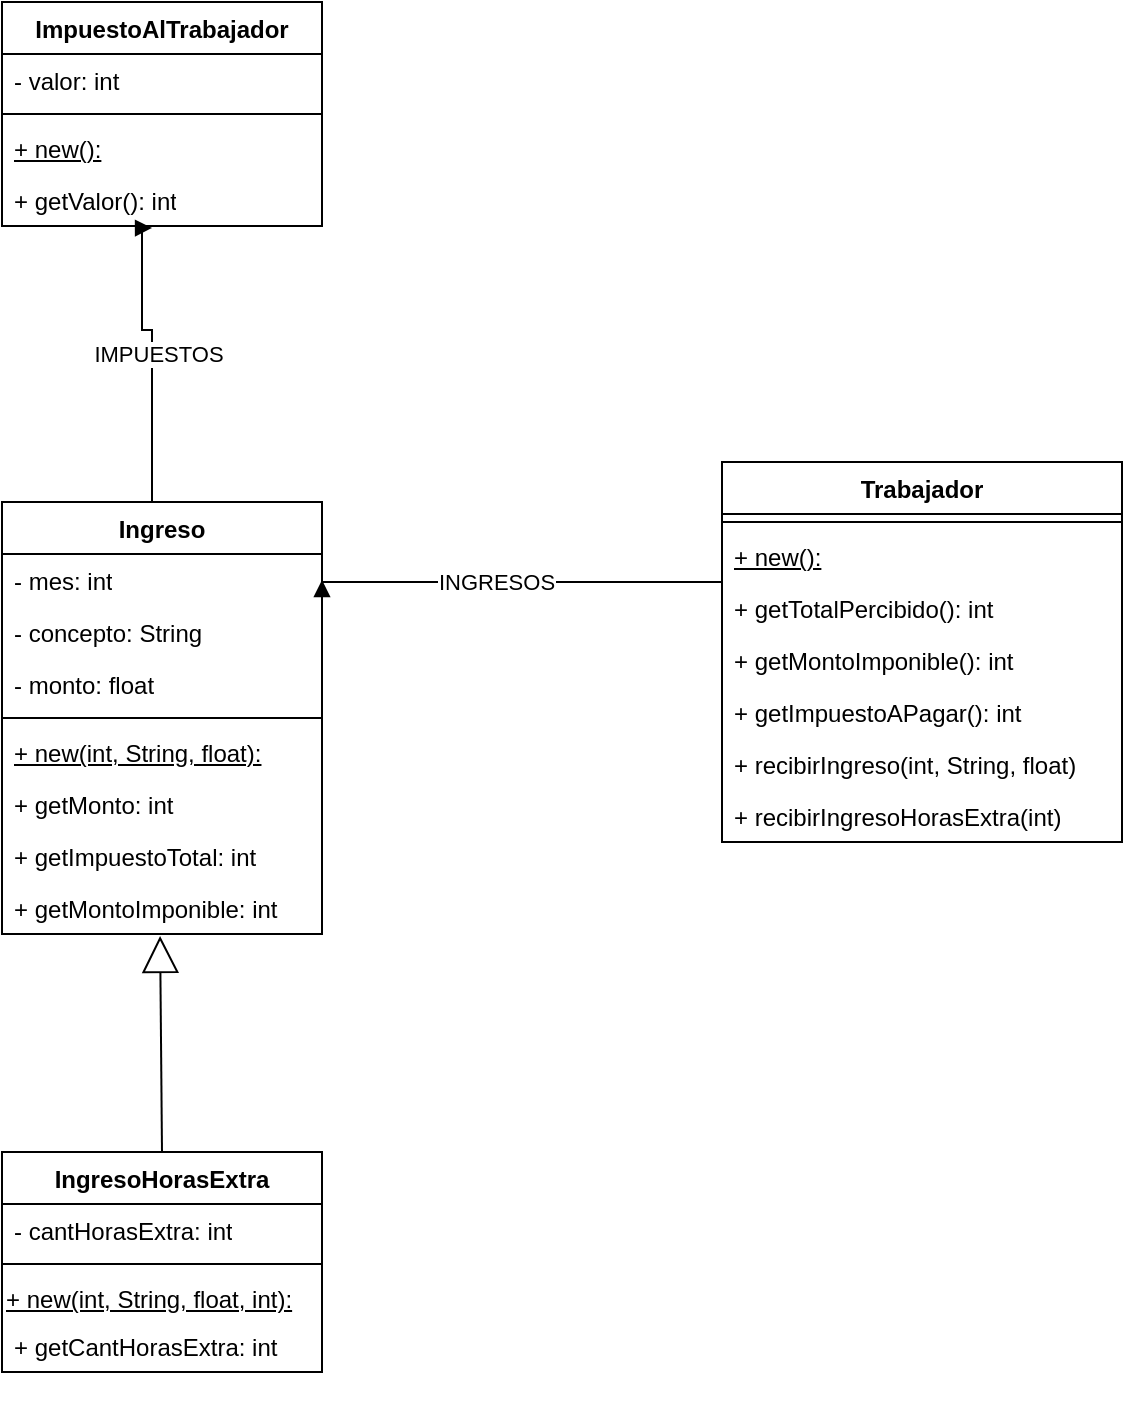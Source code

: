 <mxfile version="24.7.13">
  <diagram id="C5RBs43oDa-KdzZeNtuy" name="Page-1">
    <mxGraphModel dx="603" dy="745" grid="1" gridSize="10" guides="1" tooltips="1" connect="1" arrows="1" fold="1" page="1" pageScale="1" pageWidth="827" pageHeight="1169" math="0" shadow="0">
      <root>
        <mxCell id="WIyWlLk6GJQsqaUBKTNV-0" />
        <mxCell id="WIyWlLk6GJQsqaUBKTNV-1" parent="WIyWlLk6GJQsqaUBKTNV-0" />
        <mxCell id="Ip0QueXmWkfF7E98U0by-8" value="Trabajador" style="swimlane;fontStyle=1;align=center;verticalAlign=top;childLayout=stackLayout;horizontal=1;startSize=26;horizontalStack=0;resizeParent=1;resizeParentMax=0;resizeLast=0;collapsible=1;marginBottom=0;whiteSpace=wrap;html=1;" vertex="1" parent="WIyWlLk6GJQsqaUBKTNV-1">
          <mxGeometry x="560" y="240" width="200" height="190" as="geometry" />
        </mxCell>
        <mxCell id="Ip0QueXmWkfF7E98U0by-10" value="" style="line;strokeWidth=1;fillColor=none;align=left;verticalAlign=middle;spacingTop=-1;spacingLeft=3;spacingRight=3;rotatable=0;labelPosition=right;points=[];portConstraint=eastwest;strokeColor=inherit;" vertex="1" parent="Ip0QueXmWkfF7E98U0by-8">
          <mxGeometry y="26" width="200" height="8" as="geometry" />
        </mxCell>
        <mxCell id="Ip0QueXmWkfF7E98U0by-37" value="+ new():&lt;div&gt;&lt;br&gt;&lt;/div&gt;" style="text;strokeColor=none;fillColor=none;align=left;verticalAlign=top;spacingLeft=4;spacingRight=4;overflow=hidden;rotatable=0;points=[[0,0.5],[1,0.5]];portConstraint=eastwest;whiteSpace=wrap;html=1;fontStyle=4" vertex="1" parent="Ip0QueXmWkfF7E98U0by-8">
          <mxGeometry y="34" width="200" height="26" as="geometry" />
        </mxCell>
        <mxCell id="Ip0QueXmWkfF7E98U0by-11" value="+ getTotalPercibido(): int" style="text;strokeColor=none;fillColor=none;align=left;verticalAlign=top;spacingLeft=4;spacingRight=4;overflow=hidden;rotatable=0;points=[[0,0.5],[1,0.5]];portConstraint=eastwest;whiteSpace=wrap;html=1;" vertex="1" parent="Ip0QueXmWkfF7E98U0by-8">
          <mxGeometry y="60" width="200" height="26" as="geometry" />
        </mxCell>
        <mxCell id="Ip0QueXmWkfF7E98U0by-33" value="+ getMontoImponible(): int" style="text;strokeColor=none;fillColor=none;align=left;verticalAlign=top;spacingLeft=4;spacingRight=4;overflow=hidden;rotatable=0;points=[[0,0.5],[1,0.5]];portConstraint=eastwest;whiteSpace=wrap;html=1;" vertex="1" parent="Ip0QueXmWkfF7E98U0by-8">
          <mxGeometry y="86" width="200" height="26" as="geometry" />
        </mxCell>
        <mxCell id="Ip0QueXmWkfF7E98U0by-34" value="+ getImpuestoAPagar(): int" style="text;strokeColor=none;fillColor=none;align=left;verticalAlign=top;spacingLeft=4;spacingRight=4;overflow=hidden;rotatable=0;points=[[0,0.5],[1,0.5]];portConstraint=eastwest;whiteSpace=wrap;html=1;" vertex="1" parent="Ip0QueXmWkfF7E98U0by-8">
          <mxGeometry y="112" width="200" height="26" as="geometry" />
        </mxCell>
        <mxCell id="Ip0QueXmWkfF7E98U0by-38" value="+ recibirIngreso(int, String, float)" style="text;strokeColor=none;fillColor=none;align=left;verticalAlign=top;spacingLeft=4;spacingRight=4;overflow=hidden;rotatable=0;points=[[0,0.5],[1,0.5]];portConstraint=eastwest;whiteSpace=wrap;html=1;" vertex="1" parent="Ip0QueXmWkfF7E98U0by-8">
          <mxGeometry y="138" width="200" height="26" as="geometry" />
        </mxCell>
        <mxCell id="Ip0QueXmWkfF7E98U0by-53" value="+ recibirIngresoHorasExtra(int)" style="text;strokeColor=none;fillColor=none;align=left;verticalAlign=top;spacingLeft=4;spacingRight=4;overflow=hidden;rotatable=0;points=[[0,0.5],[1,0.5]];portConstraint=eastwest;whiteSpace=wrap;html=1;" vertex="1" parent="Ip0QueXmWkfF7E98U0by-8">
          <mxGeometry y="164" width="200" height="26" as="geometry" />
        </mxCell>
        <mxCell id="Ip0QueXmWkfF7E98U0by-12" value="Ingreso" style="swimlane;fontStyle=1;align=center;verticalAlign=top;childLayout=stackLayout;horizontal=1;startSize=26;horizontalStack=0;resizeParent=1;resizeParentMax=0;resizeLast=0;collapsible=1;marginBottom=0;whiteSpace=wrap;html=1;" vertex="1" parent="WIyWlLk6GJQsqaUBKTNV-1">
          <mxGeometry x="200" y="260" width="160" height="216" as="geometry" />
        </mxCell>
        <mxCell id="Ip0QueXmWkfF7E98U0by-13" value="- mes: int&lt;div&gt;&lt;br/&gt;&lt;/div&gt;" style="text;strokeColor=none;fillColor=none;align=left;verticalAlign=top;spacingLeft=4;spacingRight=4;overflow=hidden;rotatable=0;points=[[0,0.5],[1,0.5]];portConstraint=eastwest;whiteSpace=wrap;html=1;" vertex="1" parent="Ip0QueXmWkfF7E98U0by-12">
          <mxGeometry y="26" width="160" height="26" as="geometry" />
        </mxCell>
        <mxCell id="Ip0QueXmWkfF7E98U0by-18" value="- concepto: String&lt;div&gt;&lt;br&gt;&lt;/div&gt;" style="text;strokeColor=none;fillColor=none;align=left;verticalAlign=top;spacingLeft=4;spacingRight=4;overflow=hidden;rotatable=0;points=[[0,0.5],[1,0.5]];portConstraint=eastwest;whiteSpace=wrap;html=1;" vertex="1" parent="Ip0QueXmWkfF7E98U0by-12">
          <mxGeometry y="52" width="160" height="26" as="geometry" />
        </mxCell>
        <mxCell id="Ip0QueXmWkfF7E98U0by-19" value="- monto: float&lt;div&gt;&lt;br&gt;&lt;/div&gt;" style="text;strokeColor=none;fillColor=none;align=left;verticalAlign=top;spacingLeft=4;spacingRight=4;overflow=hidden;rotatable=0;points=[[0,0.5],[1,0.5]];portConstraint=eastwest;whiteSpace=wrap;html=1;" vertex="1" parent="Ip0QueXmWkfF7E98U0by-12">
          <mxGeometry y="78" width="160" height="26" as="geometry" />
        </mxCell>
        <mxCell id="Ip0QueXmWkfF7E98U0by-14" value="" style="line;strokeWidth=1;fillColor=none;align=left;verticalAlign=middle;spacingTop=-1;spacingLeft=3;spacingRight=3;rotatable=0;labelPosition=right;points=[];portConstraint=eastwest;strokeColor=inherit;" vertex="1" parent="Ip0QueXmWkfF7E98U0by-12">
          <mxGeometry y="104" width="160" height="8" as="geometry" />
        </mxCell>
        <mxCell id="Ip0QueXmWkfF7E98U0by-29" value="+ new(int, String, float):&lt;div&gt;&lt;br&gt;&lt;/div&gt;" style="text;strokeColor=none;fillColor=none;align=left;verticalAlign=top;spacingLeft=4;spacingRight=4;overflow=hidden;rotatable=0;points=[[0,0.5],[1,0.5]];portConstraint=eastwest;whiteSpace=wrap;html=1;fontStyle=4" vertex="1" parent="Ip0QueXmWkfF7E98U0by-12">
          <mxGeometry y="112" width="160" height="26" as="geometry" />
        </mxCell>
        <mxCell id="Ip0QueXmWkfF7E98U0by-50" value="+ getMonto: int&lt;div&gt;&lt;br&gt;&lt;/div&gt;" style="text;strokeColor=none;fillColor=none;align=left;verticalAlign=top;spacingLeft=4;spacingRight=4;overflow=hidden;rotatable=0;points=[[0,0.5],[1,0.5]];portConstraint=eastwest;whiteSpace=wrap;html=1;" vertex="1" parent="Ip0QueXmWkfF7E98U0by-12">
          <mxGeometry y="138" width="160" height="26" as="geometry" />
        </mxCell>
        <mxCell id="Ip0QueXmWkfF7E98U0by-52" value="+ getImpuestoTotal: int&lt;div&gt;&lt;br&gt;&lt;/div&gt;" style="text;strokeColor=none;fillColor=none;align=left;verticalAlign=top;spacingLeft=4;spacingRight=4;overflow=hidden;rotatable=0;points=[[0,0.5],[1,0.5]];portConstraint=eastwest;whiteSpace=wrap;html=1;" vertex="1" parent="Ip0QueXmWkfF7E98U0by-12">
          <mxGeometry y="164" width="160" height="26" as="geometry" />
        </mxCell>
        <mxCell id="Ip0QueXmWkfF7E98U0by-51" value="+ getMontoImponible: int&lt;div&gt;&lt;br&gt;&lt;/div&gt;" style="text;strokeColor=none;fillColor=none;align=left;verticalAlign=top;spacingLeft=4;spacingRight=4;overflow=hidden;rotatable=0;points=[[0,0.5],[1,0.5]];portConstraint=eastwest;whiteSpace=wrap;html=1;" vertex="1" parent="Ip0QueXmWkfF7E98U0by-12">
          <mxGeometry y="190" width="160" height="26" as="geometry" />
        </mxCell>
        <mxCell id="Ip0QueXmWkfF7E98U0by-16" value="" style="endArrow=block;endFill=1;html=1;edgeStyle=orthogonalEdgeStyle;align=left;verticalAlign=top;rounded=0;entryX=1;entryY=0.5;entryDx=0;entryDy=0;exitX=0;exitY=-0.154;exitDx=0;exitDy=0;exitPerimeter=0;" edge="1" parent="WIyWlLk6GJQsqaUBKTNV-1" source="Ip0QueXmWkfF7E98U0by-11" target="Ip0QueXmWkfF7E98U0by-13">
          <mxGeometry x="-1" relative="1" as="geometry">
            <mxPoint x="390" y="300" as="sourcePoint" />
            <mxPoint x="550" y="300" as="targetPoint" />
            <Array as="points">
              <mxPoint x="560" y="300" />
              <mxPoint x="360" y="300" />
            </Array>
            <mxPoint as="offset" />
          </mxGeometry>
        </mxCell>
        <mxCell id="Ip0QueXmWkfF7E98U0by-49" value="INGRESOS" style="edgeLabel;html=1;align=center;verticalAlign=middle;resizable=0;points=[];" vertex="1" connectable="0" parent="Ip0QueXmWkfF7E98U0by-16">
          <mxGeometry x="0.147" relative="1" as="geometry">
            <mxPoint as="offset" />
          </mxGeometry>
        </mxCell>
        <mxCell id="Ip0QueXmWkfF7E98U0by-20" value="IngresoHorasExtra" style="swimlane;fontStyle=1;align=center;verticalAlign=top;childLayout=stackLayout;horizontal=1;startSize=26;horizontalStack=0;resizeParent=1;resizeParentMax=0;resizeLast=0;collapsible=1;marginBottom=0;whiteSpace=wrap;html=1;" vertex="1" parent="WIyWlLk6GJQsqaUBKTNV-1">
          <mxGeometry x="200" y="585" width="160" height="110" as="geometry" />
        </mxCell>
        <mxCell id="Ip0QueXmWkfF7E98U0by-21" value="- cantHorasExtra: int&lt;div&gt;&lt;br&gt;&lt;/div&gt;" style="text;strokeColor=none;fillColor=none;align=left;verticalAlign=top;spacingLeft=4;spacingRight=4;overflow=hidden;rotatable=0;points=[[0,0.5],[1,0.5]];portConstraint=eastwest;whiteSpace=wrap;html=1;" vertex="1" parent="Ip0QueXmWkfF7E98U0by-20">
          <mxGeometry y="26" width="160" height="26" as="geometry" />
        </mxCell>
        <mxCell id="Ip0QueXmWkfF7E98U0by-24" value="" style="line;strokeWidth=1;fillColor=none;align=left;verticalAlign=middle;spacingTop=-1;spacingLeft=3;spacingRight=3;rotatable=0;labelPosition=right;points=[];portConstraint=eastwest;strokeColor=inherit;" vertex="1" parent="Ip0QueXmWkfF7E98U0by-20">
          <mxGeometry y="52" width="160" height="8" as="geometry" />
        </mxCell>
        <mxCell id="Ip0QueXmWkfF7E98U0by-31" value="+ new(int, String, float, int):&lt;div style=&quot;forced-color-adjust: none;&quot;&gt;&lt;br style=&quot;forced-color-adjust: none; color: rgb(0, 0, 0); font-family: Helvetica; font-size: 12px; font-style: normal; font-variant-ligatures: normal; font-variant-caps: normal; font-weight: 400; letter-spacing: normal; orphans: 2; text-align: left; text-indent: 0px; text-transform: none; widows: 2; word-spacing: 0px; -webkit-text-stroke-width: 0px; white-space: normal; background-color: rgb(251, 251, 251);&quot;&gt;&lt;br&gt;&lt;br&gt;&lt;/div&gt;" style="text;whiteSpace=wrap;html=1;fontStyle=4" vertex="1" parent="Ip0QueXmWkfF7E98U0by-20">
          <mxGeometry y="60" width="160" height="24" as="geometry" />
        </mxCell>
        <mxCell id="Ip0QueXmWkfF7E98U0by-27" value="+ getCantHorasExtra: int&lt;div&gt;&lt;br&gt;&lt;/div&gt;" style="text;strokeColor=none;fillColor=none;align=left;verticalAlign=top;spacingLeft=4;spacingRight=4;overflow=hidden;rotatable=0;points=[[0,0.5],[1,0.5]];portConstraint=eastwest;whiteSpace=wrap;html=1;" vertex="1" parent="Ip0QueXmWkfF7E98U0by-20">
          <mxGeometry y="84" width="160" height="26" as="geometry" />
        </mxCell>
        <mxCell id="Ip0QueXmWkfF7E98U0by-26" value="" style="endArrow=block;endSize=16;endFill=0;html=1;rounded=0;exitX=0.5;exitY=0;exitDx=0;exitDy=0;entryX=0.494;entryY=1.038;entryDx=0;entryDy=0;entryPerimeter=0;" edge="1" parent="WIyWlLk6GJQsqaUBKTNV-1" source="Ip0QueXmWkfF7E98U0by-20" target="Ip0QueXmWkfF7E98U0by-51">
          <mxGeometry width="160" relative="1" as="geometry">
            <mxPoint x="420" y="550" as="sourcePoint" />
            <mxPoint x="279.68" y="427.068" as="targetPoint" />
          </mxGeometry>
        </mxCell>
        <mxCell id="Ip0QueXmWkfF7E98U0by-40" value="ImpuestoAlTrabajador" style="swimlane;fontStyle=1;align=center;verticalAlign=top;childLayout=stackLayout;horizontal=1;startSize=26;horizontalStack=0;resizeParent=1;resizeParentMax=0;resizeLast=0;collapsible=1;marginBottom=0;whiteSpace=wrap;html=1;" vertex="1" parent="WIyWlLk6GJQsqaUBKTNV-1">
          <mxGeometry x="200" y="10" width="160" height="112" as="geometry" />
        </mxCell>
        <mxCell id="Ip0QueXmWkfF7E98U0by-42" value="- valor: int&lt;div&gt;&lt;br&gt;&lt;/div&gt;" style="text;strokeColor=none;fillColor=none;align=left;verticalAlign=top;spacingLeft=4;spacingRight=4;overflow=hidden;rotatable=0;points=[[0,0.5],[1,0.5]];portConstraint=eastwest;whiteSpace=wrap;html=1;" vertex="1" parent="Ip0QueXmWkfF7E98U0by-40">
          <mxGeometry y="26" width="160" height="26" as="geometry" />
        </mxCell>
        <mxCell id="Ip0QueXmWkfF7E98U0by-44" value="" style="line;strokeWidth=1;fillColor=none;align=left;verticalAlign=middle;spacingTop=-1;spacingLeft=3;spacingRight=3;rotatable=0;labelPosition=right;points=[];portConstraint=eastwest;strokeColor=inherit;" vertex="1" parent="Ip0QueXmWkfF7E98U0by-40">
          <mxGeometry y="52" width="160" height="8" as="geometry" />
        </mxCell>
        <mxCell id="Ip0QueXmWkfF7E98U0by-45" value="+ new():&lt;div&gt;&lt;br&gt;&lt;/div&gt;" style="text;strokeColor=none;fillColor=none;align=left;verticalAlign=top;spacingLeft=4;spacingRight=4;overflow=hidden;rotatable=0;points=[[0,0.5],[1,0.5]];portConstraint=eastwest;whiteSpace=wrap;html=1;fontStyle=4" vertex="1" parent="Ip0QueXmWkfF7E98U0by-40">
          <mxGeometry y="60" width="160" height="26" as="geometry" />
        </mxCell>
        <mxCell id="Ip0QueXmWkfF7E98U0by-46" value="+ getValor(): int&lt;div&gt;&lt;br&gt;&lt;/div&gt;" style="text;strokeColor=none;fillColor=none;align=left;verticalAlign=top;spacingLeft=4;spacingRight=4;overflow=hidden;rotatable=0;points=[[0,0.5],[1,0.5]];portConstraint=eastwest;whiteSpace=wrap;html=1;" vertex="1" parent="Ip0QueXmWkfF7E98U0by-40">
          <mxGeometry y="86" width="160" height="26" as="geometry" />
        </mxCell>
        <mxCell id="Ip0QueXmWkfF7E98U0by-47" value="" style="endArrow=block;endFill=1;html=1;edgeStyle=orthogonalEdgeStyle;align=left;verticalAlign=top;rounded=0;entryX=0.469;entryY=1.038;entryDx=0;entryDy=0;exitX=0.5;exitY=0;exitDx=0;exitDy=0;entryPerimeter=0;" edge="1" parent="WIyWlLk6GJQsqaUBKTNV-1" source="Ip0QueXmWkfF7E98U0by-12" target="Ip0QueXmWkfF7E98U0by-46">
          <mxGeometry x="-1" relative="1" as="geometry">
            <mxPoint x="440" y="170" as="sourcePoint" />
            <mxPoint x="240" y="173" as="targetPoint" />
            <Array as="points">
              <mxPoint x="275" y="260" />
              <mxPoint x="275" y="174" />
              <mxPoint x="270" y="174" />
              <mxPoint x="270" y="123" />
            </Array>
            <mxPoint as="offset" />
          </mxGeometry>
        </mxCell>
        <mxCell id="Ip0QueXmWkfF7E98U0by-48" value="IMPUESTOS" style="edgeLabel;html=1;align=center;verticalAlign=middle;resizable=0;points=[];" vertex="1" connectable="0" parent="Ip0QueXmWkfF7E98U0by-47">
          <mxGeometry x="0.039" y="-3" relative="1" as="geometry">
            <mxPoint as="offset" />
          </mxGeometry>
        </mxCell>
      </root>
    </mxGraphModel>
  </diagram>
</mxfile>
